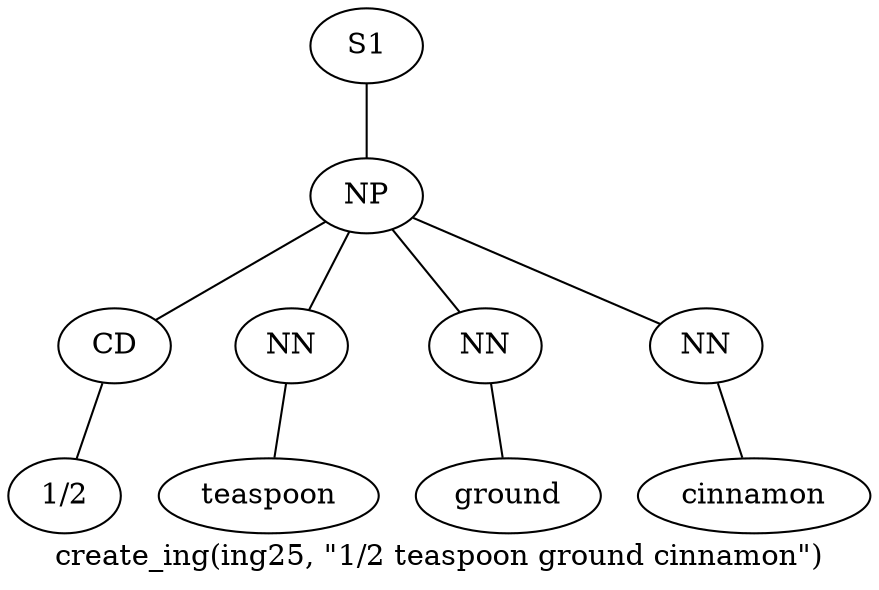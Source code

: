 graph SyntaxGraph {
	label = "create_ing(ing25, \"1/2 teaspoon ground cinnamon\")";
	Node0 [label="S1"];
	Node1 [label="NP"];
	Node2 [label="CD"];
	Node3 [label="1/2"];
	Node4 [label="NN"];
	Node5 [label="teaspoon"];
	Node6 [label="NN"];
	Node7 [label="ground"];
	Node8 [label="NN"];
	Node9 [label="cinnamon"];

	Node0 -- Node1;
	Node1 -- Node2;
	Node1 -- Node4;
	Node1 -- Node6;
	Node1 -- Node8;
	Node2 -- Node3;
	Node4 -- Node5;
	Node6 -- Node7;
	Node8 -- Node9;
}